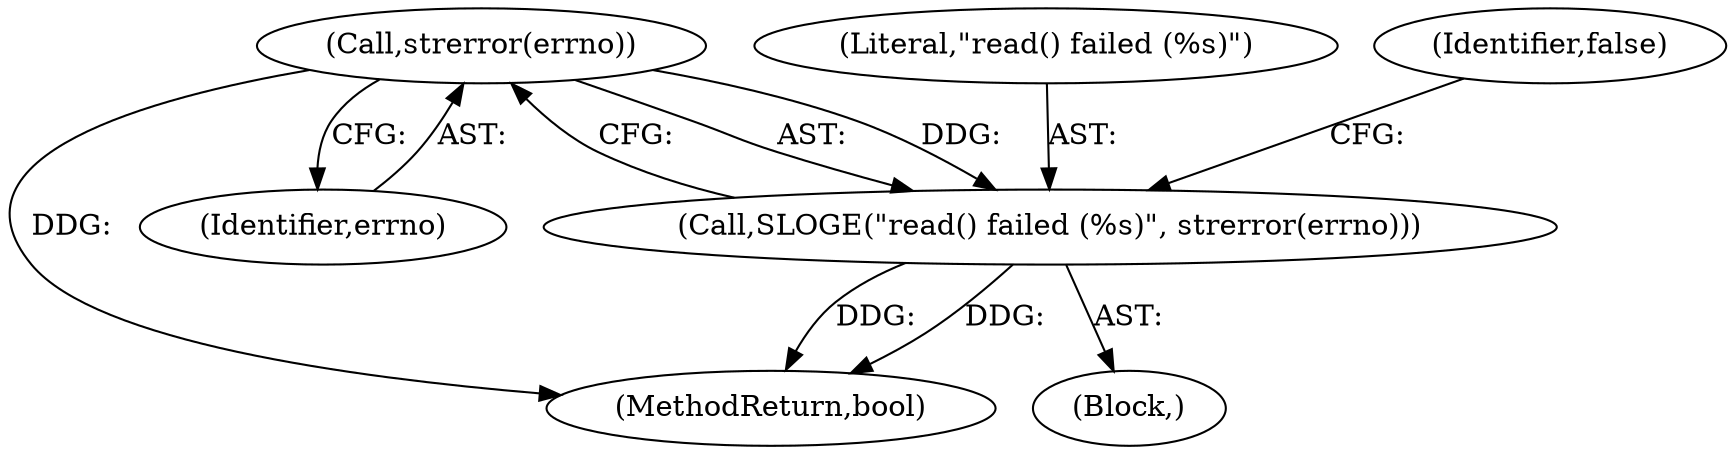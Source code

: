 digraph "0_Android_771ab014c24a682b32990da08e87e2f0ab765bd2_0@API" {
"1000121" [label="(Call,strerror(errno))"];
"1000119" [label="(Call,SLOGE(\"read() failed (%s)\", strerror(errno)))"];
"1000120" [label="(Literal,\"read() failed (%s)\")"];
"1000124" [label="(Identifier,false)"];
"1000118" [label="(Block,)"];
"1000121" [label="(Call,strerror(errno))"];
"1000119" [label="(Call,SLOGE(\"read() failed (%s)\", strerror(errno)))"];
"1000201" [label="(MethodReturn,bool)"];
"1000122" [label="(Identifier,errno)"];
"1000121" -> "1000119"  [label="AST: "];
"1000121" -> "1000122"  [label="CFG: "];
"1000122" -> "1000121"  [label="AST: "];
"1000119" -> "1000121"  [label="CFG: "];
"1000121" -> "1000201"  [label="DDG: "];
"1000121" -> "1000119"  [label="DDG: "];
"1000119" -> "1000118"  [label="AST: "];
"1000120" -> "1000119"  [label="AST: "];
"1000124" -> "1000119"  [label="CFG: "];
"1000119" -> "1000201"  [label="DDG: "];
"1000119" -> "1000201"  [label="DDG: "];
}
